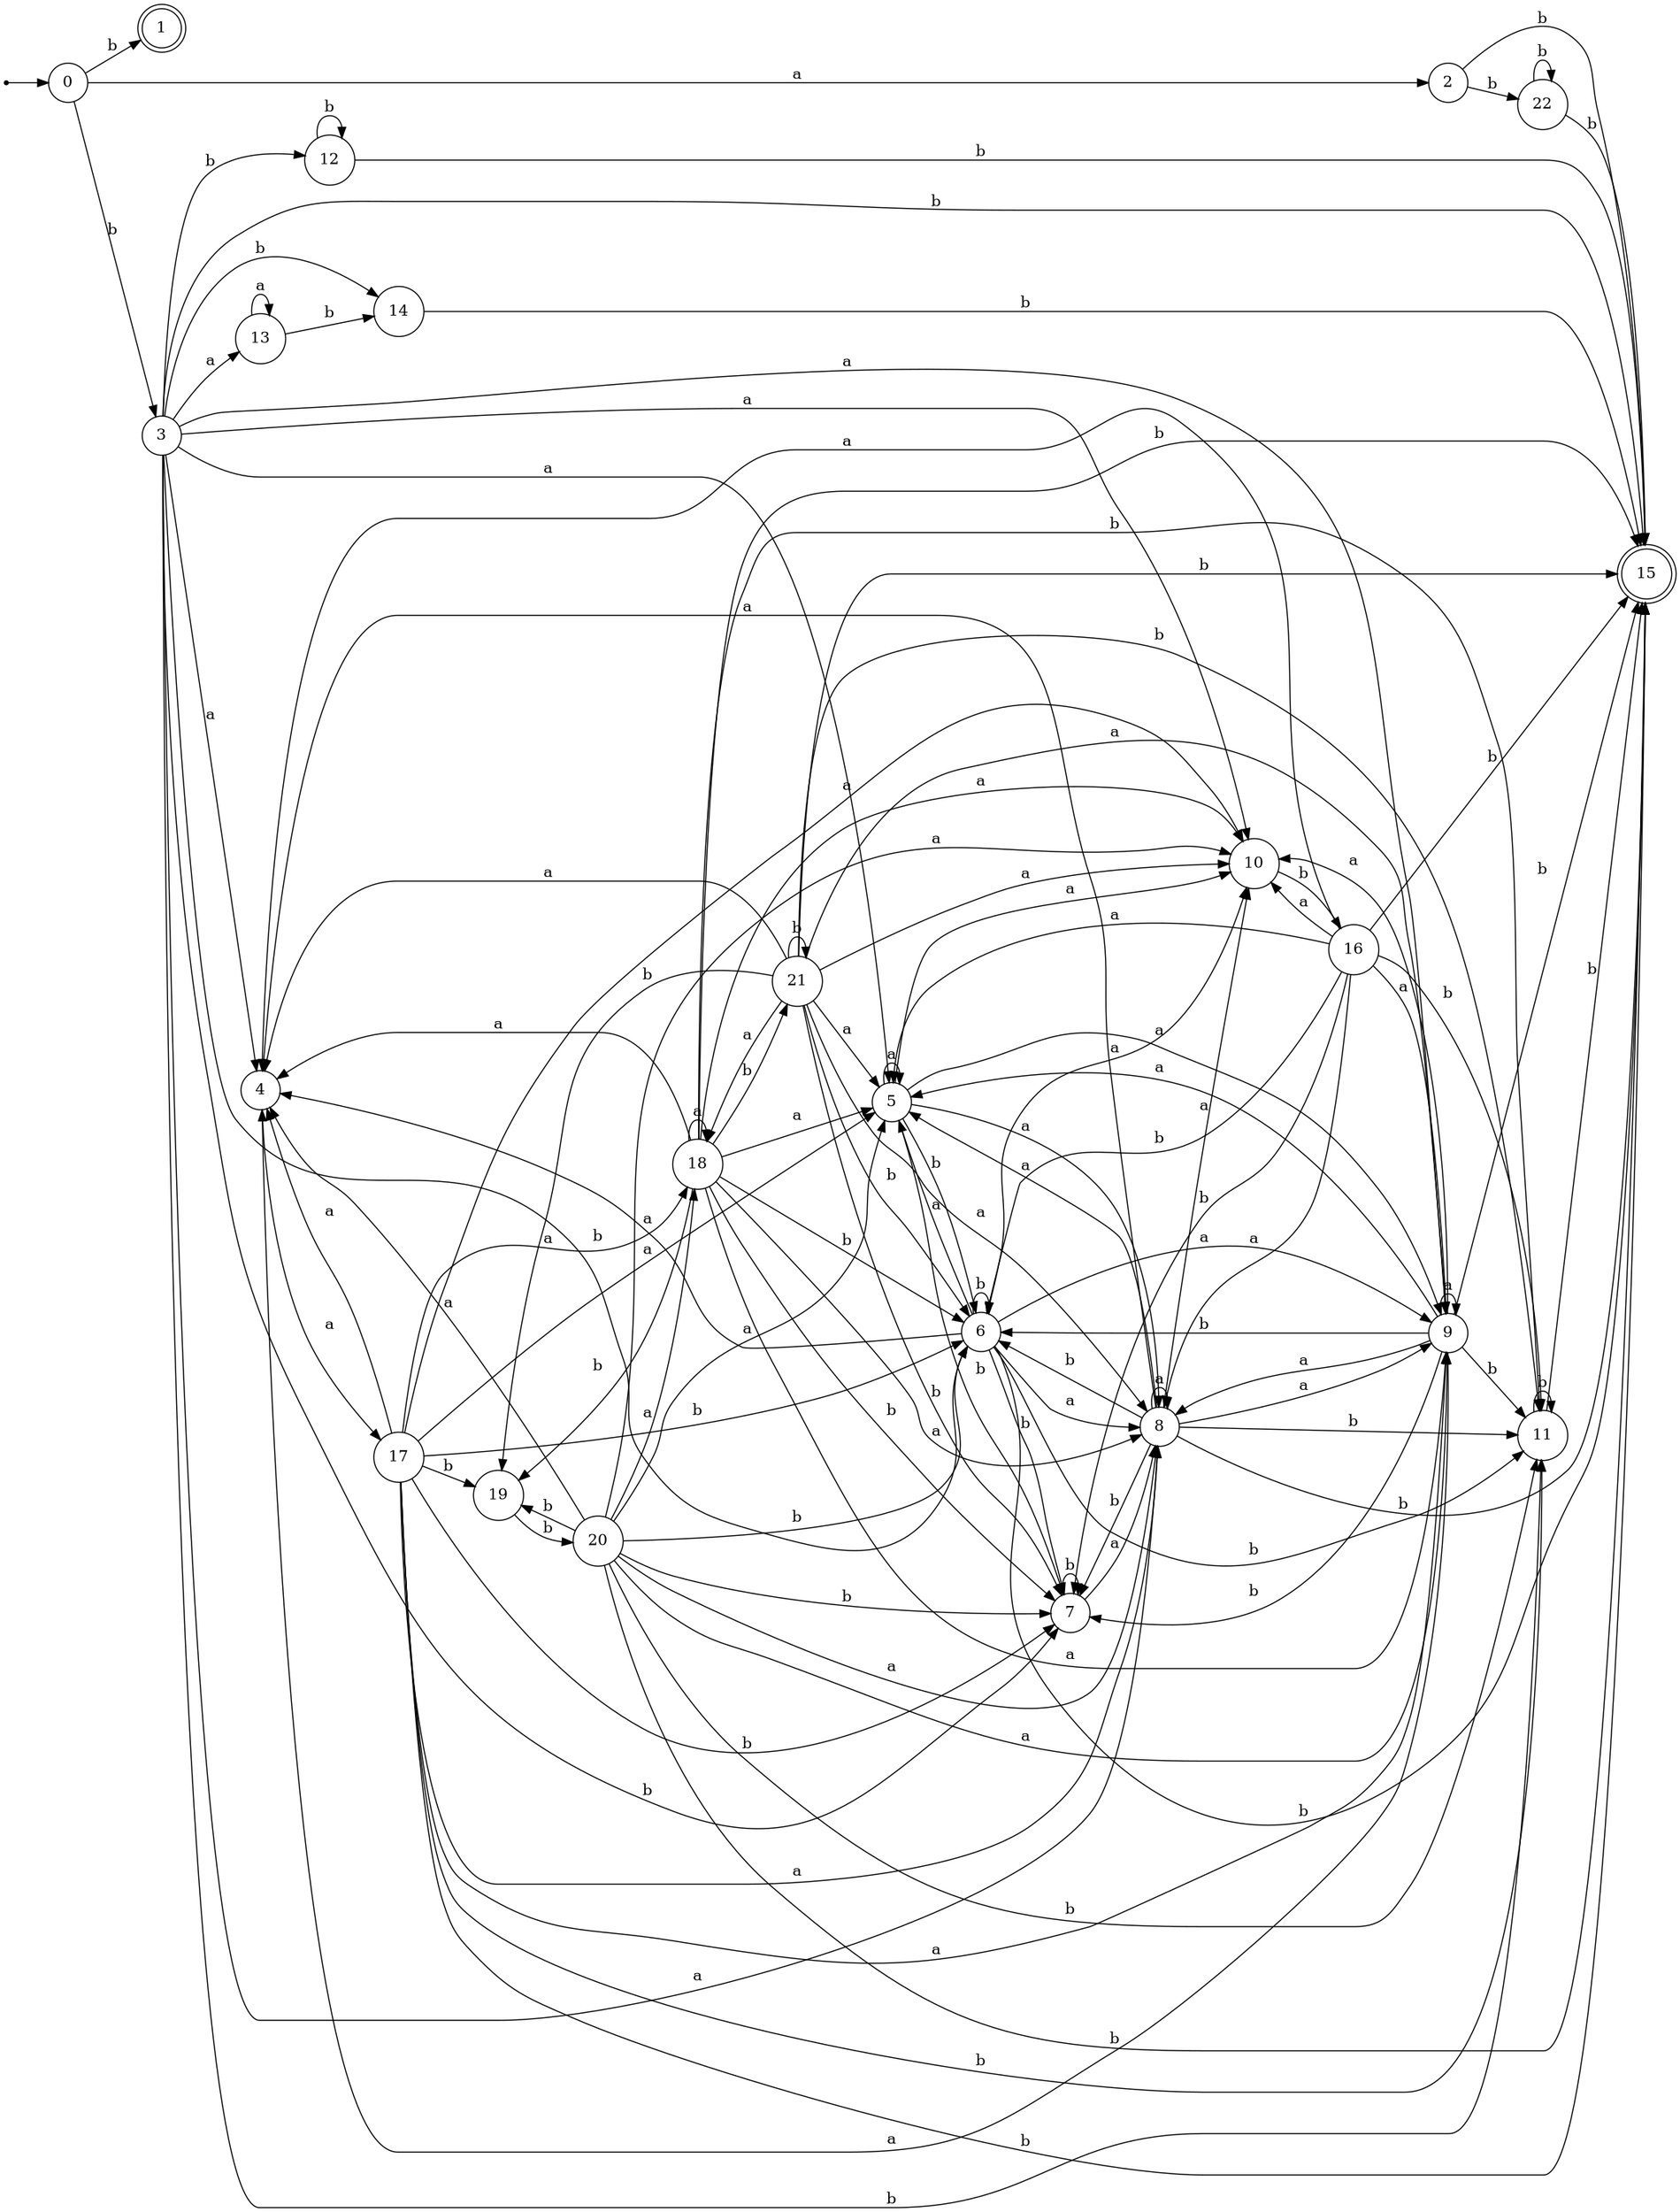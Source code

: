 digraph finite_state_machine {
rankdir=LR;
size="20,20";
node [shape = point]; "dummy0"
node [shape = circle]; "0";
"dummy0" -> "0";
node [shape = doublecircle]; "1";node [shape = circle]; "2";
node [shape = circle]; "3";
node [shape = circle]; "4";
node [shape = circle]; "5";
node [shape = circle]; "6";
node [shape = circle]; "7";
node [shape = circle]; "8";
node [shape = circle]; "9";
node [shape = circle]; "10";
node [shape = circle]; "11";
node [shape = circle]; "12";
node [shape = circle]; "13";
node [shape = circle]; "14";
node [shape = doublecircle]; "15";node [shape = circle]; "16";
node [shape = circle]; "17";
node [shape = circle]; "18";
node [shape = circle]; "19";
node [shape = circle]; "20";
node [shape = circle]; "21";
node [shape = circle]; "22";
"0" -> "1" [label = "b"];
 "0" -> "3" [label = "b"];
 "0" -> "2" [label = "a"];
 "3" -> "4" [label = "a"];
 "3" -> "5" [label = "a"];
 "3" -> "8" [label = "a"];
 "3" -> "9" [label = "a"];
 "3" -> "10" [label = "a"];
 "3" -> "13" [label = "a"];
 "3" -> "6" [label = "b"];
 "3" -> "7" [label = "b"];
 "3" -> "11" [label = "b"];
 "3" -> "12" [label = "b"];
 "3" -> "14" [label = "b"];
 "3" -> "15" [label = "b"];
 "14" -> "15" [label = "b"];
 "13" -> "13" [label = "a"];
 "13" -> "14" [label = "b"];
 "12" -> "12" [label = "b"];
 "12" -> "15" [label = "b"];
 "11" -> "11" [label = "b"];
 "11" -> "15" [label = "b"];
 "10" -> "16" [label = "b"];
 "16" -> "4" [label = "a"];
 "16" -> "5" [label = "a"];
 "16" -> "8" [label = "a"];
 "16" -> "9" [label = "a"];
 "16" -> "10" [label = "a"];
 "16" -> "11" [label = "b"];
 "16" -> "15" [label = "b"];
 "16" -> "6" [label = "b"];
 "16" -> "7" [label = "b"];
 "9" -> "4" [label = "a"];
 "9" -> "5" [label = "a"];
 "9" -> "8" [label = "a"];
 "9" -> "9" [label = "a"];
 "9" -> "10" [label = "a"];
 "9" -> "11" [label = "b"];
 "9" -> "15" [label = "b"];
 "9" -> "6" [label = "b"];
 "9" -> "7" [label = "b"];
 "8" -> "4" [label = "a"];
 "8" -> "5" [label = "a"];
 "8" -> "8" [label = "a"];
 "8" -> "9" [label = "a"];
 "8" -> "10" [label = "a"];
 "8" -> "11" [label = "b"];
 "8" -> "15" [label = "b"];
 "8" -> "6" [label = "b"];
 "8" -> "7" [label = "b"];
 "7" -> "7" [label = "b"];
 "7" -> "8" [label = "a"];
 "6" -> "11" [label = "b"];
 "6" -> "15" [label = "b"];
 "6" -> "6" [label = "b"];
 "6" -> "7" [label = "b"];
 "6" -> "4" [label = "a"];
 "6" -> "5" [label = "a"];
 "6" -> "8" [label = "a"];
 "6" -> "9" [label = "a"];
 "6" -> "10" [label = "a"];
 "5" -> "8" [label = "a"];
 "5" -> "9" [label = "a"];
 "5" -> "10" [label = "a"];
 "5" -> "5" [label = "a"];
 "5" -> "6" [label = "b"];
 "5" -> "7" [label = "b"];
 "4" -> "17" [label = "a"];
 "17" -> "18" [label = "a"];
 "17" -> "4" [label = "a"];
 "17" -> "5" [label = "a"];
 "17" -> "8" [label = "a"];
 "17" -> "9" [label = "a"];
 "17" -> "10" [label = "a"];
 "17" -> "19" [label = "b"];
 "17" -> "6" [label = "b"];
 "17" -> "7" [label = "b"];
 "17" -> "11" [label = "b"];
 "17" -> "15" [label = "b"];
 "19" -> "20" [label = "b"];
 "20" -> "19" [label = "b"];
 "20" -> "6" [label = "b"];
 "20" -> "7" [label = "b"];
 "20" -> "11" [label = "b"];
 "20" -> "15" [label = "b"];
 "20" -> "18" [label = "a"];
 "20" -> "4" [label = "a"];
 "20" -> "5" [label = "a"];
 "20" -> "8" [label = "a"];
 "20" -> "9" [label = "a"];
 "20" -> "10" [label = "a"];
 "18" -> "18" [label = "a"];
 "18" -> "4" [label = "a"];
 "18" -> "5" [label = "a"];
 "18" -> "8" [label = "a"];
 "18" -> "9" [label = "a"];
 "18" -> "10" [label = "a"];
 "18" -> "19" [label = "b"];
 "18" -> "21" [label = "b"];
 "18" -> "6" [label = "b"];
 "18" -> "7" [label = "b"];
 "18" -> "11" [label = "b"];
 "18" -> "15" [label = "b"];
 "21" -> "19" [label = "b"];
 "21" -> "21" [label = "b"];
 "21" -> "6" [label = "b"];
 "21" -> "7" [label = "b"];
 "21" -> "11" [label = "b"];
 "21" -> "15" [label = "b"];
 "21" -> "18" [label = "a"];
 "21" -> "4" [label = "a"];
 "21" -> "5" [label = "a"];
 "21" -> "8" [label = "a"];
 "21" -> "9" [label = "a"];
 "21" -> "10" [label = "a"];
 "2" -> "22" [label = "b"];
 "2" -> "15" [label = "b"];
 "22" -> "22" [label = "b"];
 "22" -> "15" [label = "b"];
 }
